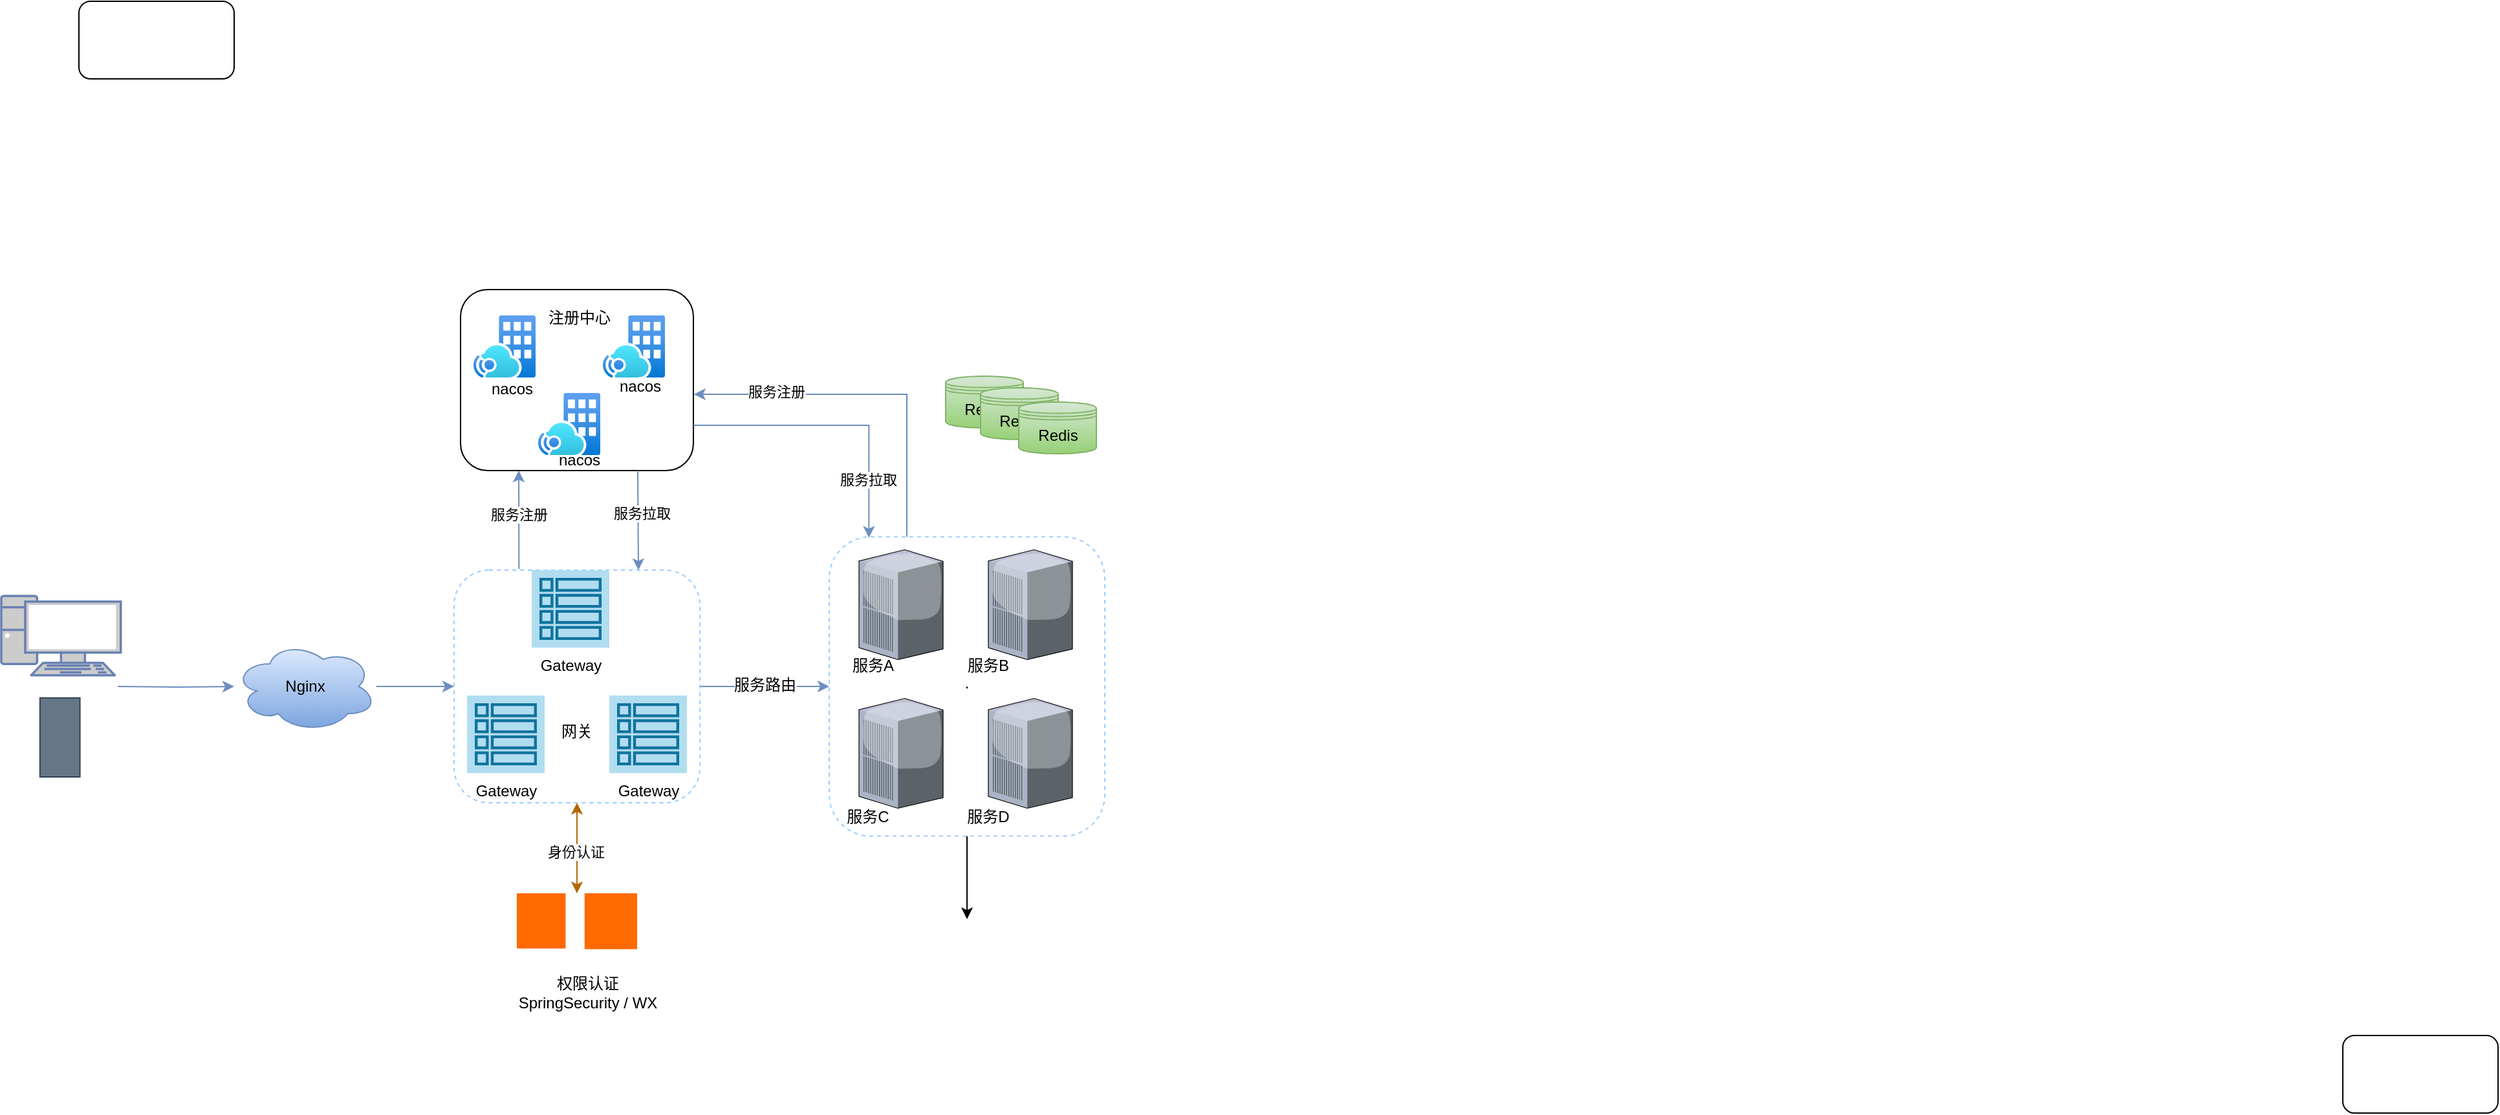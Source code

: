 <mxfile version="26.0.14">
  <diagram name="第 1 页" id="3Fu6Cyum_ohwxmZfArsV">
    <mxGraphModel dx="830" dy="1717" grid="1" gridSize="10" guides="1" tooltips="1" connect="1" arrows="1" fold="1" page="1" pageScale="1" pageWidth="827" pageHeight="1169" math="0" shadow="0">
      <root>
        <mxCell id="0" />
        <mxCell id="1" parent="0" />
        <mxCell id="ql2Fjk31QtfPR9bqJzKU-95" style="edgeStyle=orthogonalEdgeStyle;rounded=0;orthogonalLoop=1;jettySize=auto;html=1;fillColor=#dae8fc;gradientColor=#7ea6e0;strokeColor=#6c8ebf;" edge="1" parent="1" target="ql2Fjk31QtfPR9bqJzKU-9">
          <mxGeometry relative="1" as="geometry">
            <mxPoint x="230" y="160.0" as="sourcePoint" />
          </mxGeometry>
        </mxCell>
        <mxCell id="ql2Fjk31QtfPR9bqJzKU-96" style="edgeStyle=orthogonalEdgeStyle;rounded=0;orthogonalLoop=1;jettySize=auto;html=1;entryX=0;entryY=0.5;entryDx=0;entryDy=0;fillColor=#dae8fc;gradientColor=#7ea6e0;strokeColor=#6c8ebf;" edge="1" parent="1" source="ql2Fjk31QtfPR9bqJzKU-9" target="ql2Fjk31QtfPR9bqJzKU-11">
          <mxGeometry relative="1" as="geometry" />
        </mxCell>
        <mxCell id="ql2Fjk31QtfPR9bqJzKU-9" value="Nginx" style="ellipse;shape=cloud;whiteSpace=wrap;html=1;fillColor=#dae8fc;strokeColor=#6c8ebf;gradientColor=#7ea6e0;" vertex="1" parent="1">
          <mxGeometry x="320" y="125" width="110" height="70" as="geometry" />
        </mxCell>
        <mxCell id="ql2Fjk31QtfPR9bqJzKU-10" value="" style="rounded=1;whiteSpace=wrap;html=1;" vertex="1" parent="1">
          <mxGeometry x="200" y="-370" width="120" height="60" as="geometry" />
        </mxCell>
        <mxCell id="ql2Fjk31QtfPR9bqJzKU-20" style="rounded=0;orthogonalLoop=1;jettySize=auto;html=1;startArrow=classic;startFill=1;fillColor=#fad7ac;strokeColor=#b46504;" edge="1" parent="1" source="ql2Fjk31QtfPR9bqJzKU-11">
          <mxGeometry relative="1" as="geometry">
            <mxPoint x="585" y="320" as="targetPoint" />
          </mxGeometry>
        </mxCell>
        <mxCell id="ql2Fjk31QtfPR9bqJzKU-100" value="身份认证" style="edgeLabel;html=1;align=center;verticalAlign=middle;resizable=0;points=[];" vertex="1" connectable="0" parent="ql2Fjk31QtfPR9bqJzKU-20">
          <mxGeometry x="0.092" y="-1" relative="1" as="geometry">
            <mxPoint as="offset" />
          </mxGeometry>
        </mxCell>
        <mxCell id="ql2Fjk31QtfPR9bqJzKU-22" style="edgeStyle=orthogonalEdgeStyle;rounded=0;orthogonalLoop=1;jettySize=auto;html=1;entryX=0;entryY=0.5;entryDx=0;entryDy=0;fillColor=#dae8fc;gradientColor=#7ea6e0;strokeColor=#6c8ebf;" edge="1" parent="1" source="ql2Fjk31QtfPR9bqJzKU-11" target="ql2Fjk31QtfPR9bqJzKU-21">
          <mxGeometry relative="1" as="geometry" />
        </mxCell>
        <mxCell id="ql2Fjk31QtfPR9bqJzKU-104" value="&lt;span style=&quot;font-size: 12px; background-color: rgb(251, 251, 251);&quot;&gt;服务路由&lt;/span&gt;" style="edgeLabel;html=1;align=center;verticalAlign=middle;resizable=0;points=[];" vertex="1" connectable="0" parent="ql2Fjk31QtfPR9bqJzKU-22">
          <mxGeometry x="-0.244" y="1" relative="1" as="geometry">
            <mxPoint x="12" as="offset" />
          </mxGeometry>
        </mxCell>
        <mxCell id="ql2Fjk31QtfPR9bqJzKU-12" value="" style="group" vertex="1" connectable="0" parent="1">
          <mxGeometry x="140" y="90" width="92.37" height="140" as="geometry" />
        </mxCell>
        <mxCell id="ql2Fjk31QtfPR9bqJzKU-4" value="" style="fontColor=#0066CC;verticalAlign=top;verticalLabelPosition=bottom;labelPosition=center;align=center;html=1;outlineConnect=0;fillColor=#CCCCCC;strokeColor=#6881B3;gradientColor=none;gradientDirection=north;strokeWidth=2;shape=mxgraph.networks.pc;" vertex="1" parent="ql2Fjk31QtfPR9bqJzKU-12">
          <mxGeometry width="92.37" height="61.33" as="geometry" />
        </mxCell>
        <mxCell id="ql2Fjk31QtfPR9bqJzKU-5" value="" style="sketch=0;verticalLabelPosition=bottom;sketch=0;aspect=fixed;html=1;verticalAlign=top;strokeColor=#314354;fillColor=#647687;align=center;outlineConnect=0;pointerEvents=1;shape=mxgraph.citrix2.mobile;fontColor=#ffffff;" vertex="1" parent="ql2Fjk31QtfPR9bqJzKU-12">
          <mxGeometry x="29.9" y="78.853" width="30.893" height="61.147" as="geometry" />
        </mxCell>
        <mxCell id="ql2Fjk31QtfPR9bqJzKU-17" value="" style="rounded=1;whiteSpace=wrap;html=1;" vertex="1" parent="1">
          <mxGeometry x="1950" y="430" width="120" height="60" as="geometry" />
        </mxCell>
        <mxCell id="ql2Fjk31QtfPR9bqJzKU-18" value="" style="group" vertex="1" connectable="0" parent="1">
          <mxGeometry x="538.5" y="320" width="110" height="121" as="geometry" />
        </mxCell>
        <mxCell id="ql2Fjk31QtfPR9bqJzKU-15" value="" style="points=[];aspect=fixed;html=1;align=center;shadow=0;dashed=0;fillColor=#FF6A00;strokeColor=none;shape=mxgraph.alibaba_cloud.cloud_security_center;" vertex="1" parent="ql2Fjk31QtfPR9bqJzKU-18">
          <mxGeometry width="37.724" height="42.701" as="geometry" />
        </mxCell>
        <mxCell id="ql2Fjk31QtfPR9bqJzKU-16" value="" style="points=[];aspect=fixed;html=1;align=center;shadow=0;dashed=0;fillColor=#FF6A00;strokeColor=none;shape=mxgraph.alibaba_cloud.hsm_hardware_security_module;" vertex="1" parent="ql2Fjk31QtfPR9bqJzKU-18">
          <mxGeometry x="52.394" width="40.606" height="43.225" as="geometry" />
        </mxCell>
        <mxCell id="ql2Fjk31QtfPR9bqJzKU-78" value="权限认证&lt;div&gt;SpringSecurity / WX&lt;/div&gt;" style="text;html=1;align=center;verticalAlign=middle;whiteSpace=wrap;rounded=0;" vertex="1" parent="ql2Fjk31QtfPR9bqJzKU-18">
          <mxGeometry x="-5.57" y="60" width="121.14" height="34.5" as="geometry" />
        </mxCell>
        <mxCell id="ql2Fjk31QtfPR9bqJzKU-63" value="" style="group" vertex="1" connectable="0" parent="1">
          <mxGeometry x="490" y="70" width="190" height="180" as="geometry" />
        </mxCell>
        <mxCell id="ql2Fjk31QtfPR9bqJzKU-11" value="" style="rounded=1;whiteSpace=wrap;html=1;dashed=1;strokeColor=#99CCFF;" vertex="1" parent="ql2Fjk31QtfPR9bqJzKU-63">
          <mxGeometry width="190" height="180" as="geometry" />
        </mxCell>
        <mxCell id="ql2Fjk31QtfPR9bqJzKU-54" value="Gateway" style="sketch=0;outlineConnect=0;strokeColor=#10739e;fillColor=#b1ddf0;dashed=0;verticalLabelPosition=bottom;verticalAlign=top;align=center;html=1;fontSize=12;fontStyle=0;aspect=fixed;shape=mxgraph.aws4.resourceIcon;resIcon=mxgraph.aws4.table;" vertex="1" parent="ql2Fjk31QtfPR9bqJzKU-63">
          <mxGeometry x="60" width="60" height="60" as="geometry" />
        </mxCell>
        <mxCell id="ql2Fjk31QtfPR9bqJzKU-56" value="Gateway" style="sketch=0;outlineConnect=0;strokeColor=#10739e;fillColor=#b1ddf0;dashed=0;verticalLabelPosition=bottom;verticalAlign=top;align=center;html=1;fontSize=12;fontStyle=0;aspect=fixed;shape=mxgraph.aws4.resourceIcon;resIcon=mxgraph.aws4.table;" vertex="1" parent="ql2Fjk31QtfPR9bqJzKU-63">
          <mxGeometry x="120" y="97" width="60" height="60" as="geometry" />
        </mxCell>
        <mxCell id="ql2Fjk31QtfPR9bqJzKU-57" value="Gateway" style="sketch=0;outlineConnect=0;strokeColor=#10739e;fillColor=#b1ddf0;dashed=0;verticalLabelPosition=bottom;verticalAlign=top;align=center;html=1;fontSize=12;fontStyle=0;aspect=fixed;shape=mxgraph.aws4.resourceIcon;resIcon=mxgraph.aws4.table;" vertex="1" parent="ql2Fjk31QtfPR9bqJzKU-63">
          <mxGeometry x="10" y="97" width="60" height="60" as="geometry" />
        </mxCell>
        <mxCell id="ql2Fjk31QtfPR9bqJzKU-89" value="网关" style="text;html=1;align=center;verticalAlign=middle;whiteSpace=wrap;rounded=0;" vertex="1" parent="ql2Fjk31QtfPR9bqJzKU-63">
          <mxGeometry x="65" y="110" width="60" height="30" as="geometry" />
        </mxCell>
        <mxCell id="ql2Fjk31QtfPR9bqJzKU-67" value="" style="group" vertex="1" connectable="0" parent="1">
          <mxGeometry x="495" y="-147" width="180" height="147" as="geometry" />
        </mxCell>
        <mxCell id="ql2Fjk31QtfPR9bqJzKU-13" value="" style="rounded=1;whiteSpace=wrap;html=1;" vertex="1" parent="ql2Fjk31QtfPR9bqJzKU-67">
          <mxGeometry width="180" height="140" as="geometry" />
        </mxCell>
        <mxCell id="ql2Fjk31QtfPR9bqJzKU-58" value="" style="image;aspect=fixed;html=1;points=[];align=center;fontSize=12;image=img/lib/azure2/hybrid_multicloud/Azure_Operator_Nexus.svg;" vertex="1" parent="ql2Fjk31QtfPR9bqJzKU-67">
          <mxGeometry x="10" y="20" width="48" height="48" as="geometry" />
        </mxCell>
        <mxCell id="ql2Fjk31QtfPR9bqJzKU-61" value="" style="image;aspect=fixed;html=1;points=[];align=center;fontSize=12;image=img/lib/azure2/hybrid_multicloud/Azure_Operator_Nexus.svg;" vertex="1" parent="ql2Fjk31QtfPR9bqJzKU-67">
          <mxGeometry x="60" y="80" width="48" height="48" as="geometry" />
        </mxCell>
        <mxCell id="ql2Fjk31QtfPR9bqJzKU-62" value="" style="image;aspect=fixed;html=1;points=[];align=center;fontSize=12;image=img/lib/azure2/hybrid_multicloud/Azure_Operator_Nexus.svg;" vertex="1" parent="ql2Fjk31QtfPR9bqJzKU-67">
          <mxGeometry x="110" y="20" width="48" height="48" as="geometry" />
        </mxCell>
        <mxCell id="ql2Fjk31QtfPR9bqJzKU-64" value="nacos" style="text;html=1;align=center;verticalAlign=middle;whiteSpace=wrap;rounded=0;" vertex="1" parent="ql2Fjk31QtfPR9bqJzKU-67">
          <mxGeometry x="10" y="60" width="60" height="34" as="geometry" />
        </mxCell>
        <mxCell id="ql2Fjk31QtfPR9bqJzKU-65" value="nacos" style="text;html=1;align=center;verticalAlign=middle;whiteSpace=wrap;rounded=0;" vertex="1" parent="ql2Fjk31QtfPR9bqJzKU-67">
          <mxGeometry x="109" y="60" width="60" height="30" as="geometry" />
        </mxCell>
        <mxCell id="ql2Fjk31QtfPR9bqJzKU-66" value="nacos" style="text;html=1;align=center;verticalAlign=middle;whiteSpace=wrap;rounded=0;" vertex="1" parent="ql2Fjk31QtfPR9bqJzKU-67">
          <mxGeometry x="62" y="117" width="60" height="30" as="geometry" />
        </mxCell>
        <mxCell id="ql2Fjk31QtfPR9bqJzKU-79" value="注册中心" style="text;html=1;align=center;verticalAlign=middle;whiteSpace=wrap;rounded=0;" vertex="1" parent="ql2Fjk31QtfPR9bqJzKU-67">
          <mxGeometry x="62" y="7" width="60" height="30" as="geometry" />
        </mxCell>
        <mxCell id="ql2Fjk31QtfPR9bqJzKU-94" value="" style="group" vertex="1" connectable="0" parent="1">
          <mxGeometry x="780" y="44.25" width="213" height="231.5" as="geometry" />
        </mxCell>
        <mxCell id="ql2Fjk31QtfPR9bqJzKU-118" style="edgeStyle=orthogonalEdgeStyle;rounded=0;orthogonalLoop=1;jettySize=auto;html=1;" edge="1" parent="ql2Fjk31QtfPR9bqJzKU-94" source="ql2Fjk31QtfPR9bqJzKU-21">
          <mxGeometry relative="1" as="geometry">
            <mxPoint x="106.5" y="295.75" as="targetPoint" />
          </mxGeometry>
        </mxCell>
        <mxCell id="ql2Fjk31QtfPR9bqJzKU-21" value="·" style="rounded=1;whiteSpace=wrap;html=1;dashed=1;strokeColor=#99CCFF;" vertex="1" parent="ql2Fjk31QtfPR9bqJzKU-94">
          <mxGeometry width="213" height="231.5" as="geometry" />
        </mxCell>
        <mxCell id="ql2Fjk31QtfPR9bqJzKU-73" value="" style="verticalLabelPosition=bottom;sketch=0;aspect=fixed;html=1;verticalAlign=top;strokeColor=none;align=center;outlineConnect=0;shape=mxgraph.citrix.pbx_server;" vertex="1" parent="ql2Fjk31QtfPR9bqJzKU-94">
          <mxGeometry x="123" y="10" width="65" height="85" as="geometry" />
        </mxCell>
        <mxCell id="ql2Fjk31QtfPR9bqJzKU-76" value="" style="verticalLabelPosition=bottom;sketch=0;aspect=fixed;html=1;verticalAlign=top;strokeColor=none;align=center;outlineConnect=0;shape=mxgraph.citrix.pbx_server;" vertex="1" parent="ql2Fjk31QtfPR9bqJzKU-94">
          <mxGeometry x="23" y="125" width="65" height="85" as="geometry" />
        </mxCell>
        <mxCell id="ql2Fjk31QtfPR9bqJzKU-75" value="" style="verticalLabelPosition=bottom;sketch=0;aspect=fixed;html=1;verticalAlign=top;strokeColor=none;align=center;outlineConnect=0;shape=mxgraph.citrix.pbx_server;" vertex="1" parent="ql2Fjk31QtfPR9bqJzKU-94">
          <mxGeometry x="23" y="10" width="65" height="85" as="geometry" />
        </mxCell>
        <mxCell id="ql2Fjk31QtfPR9bqJzKU-77" value="" style="verticalLabelPosition=bottom;sketch=0;aspect=fixed;html=1;verticalAlign=top;strokeColor=none;align=center;outlineConnect=0;shape=mxgraph.citrix.pbx_server;" vertex="1" parent="ql2Fjk31QtfPR9bqJzKU-94">
          <mxGeometry x="123" y="125" width="65" height="85" as="geometry" />
        </mxCell>
        <mxCell id="ql2Fjk31QtfPR9bqJzKU-90" value="服务A" style="text;html=1;align=center;verticalAlign=middle;whiteSpace=wrap;rounded=0;" vertex="1" parent="ql2Fjk31QtfPR9bqJzKU-94">
          <mxGeometry x="4" y="85" width="60" height="30" as="geometry" />
        </mxCell>
        <mxCell id="ql2Fjk31QtfPR9bqJzKU-91" value="服务B" style="text;html=1;align=center;verticalAlign=middle;whiteSpace=wrap;rounded=0;" vertex="1" parent="ql2Fjk31QtfPR9bqJzKU-94">
          <mxGeometry x="93" y="85" width="60" height="30" as="geometry" />
        </mxCell>
        <mxCell id="ql2Fjk31QtfPR9bqJzKU-92" value="服务C" style="text;html=1;align=center;verticalAlign=middle;whiteSpace=wrap;rounded=0;" vertex="1" parent="ql2Fjk31QtfPR9bqJzKU-94">
          <mxGeometry y="201.5" width="60" height="30" as="geometry" />
        </mxCell>
        <mxCell id="ql2Fjk31QtfPR9bqJzKU-93" value="服务D" style="text;html=1;align=center;verticalAlign=middle;whiteSpace=wrap;rounded=0;" vertex="1" parent="ql2Fjk31QtfPR9bqJzKU-94">
          <mxGeometry x="93" y="201.5" width="60" height="30" as="geometry" />
        </mxCell>
        <mxCell id="ql2Fjk31QtfPR9bqJzKU-97" style="rounded=0;orthogonalLoop=1;jettySize=auto;html=1;entryX=0.25;entryY=1;entryDx=0;entryDy=0;exitX=0.264;exitY=-0.005;exitDx=0;exitDy=0;exitPerimeter=0;fillColor=#dae8fc;gradientColor=#7ea6e0;strokeColor=#6c8ebf;" edge="1" parent="1" source="ql2Fjk31QtfPR9bqJzKU-11" target="ql2Fjk31QtfPR9bqJzKU-13">
          <mxGeometry relative="1" as="geometry" />
        </mxCell>
        <mxCell id="ql2Fjk31QtfPR9bqJzKU-102" value="服务注册" style="edgeLabel;html=1;align=center;verticalAlign=middle;resizable=0;points=[];" vertex="1" connectable="0" parent="ql2Fjk31QtfPR9bqJzKU-97">
          <mxGeometry x="0.111" relative="1" as="geometry">
            <mxPoint as="offset" />
          </mxGeometry>
        </mxCell>
        <mxCell id="ql2Fjk31QtfPR9bqJzKU-99" style="rounded=0;orthogonalLoop=1;jettySize=auto;html=1;entryX=0.75;entryY=0;entryDx=0;entryDy=0;exitX=0.75;exitY=0;exitDx=0;exitDy=0;fillColor=#dae8fc;gradientColor=#7ea6e0;strokeColor=#6c8ebf;" edge="1" parent="1" target="ql2Fjk31QtfPR9bqJzKU-11">
          <mxGeometry relative="1" as="geometry">
            <mxPoint x="632" y="-7" as="sourcePoint" />
            <mxPoint x="630" y="70" as="targetPoint" />
          </mxGeometry>
        </mxCell>
        <mxCell id="ql2Fjk31QtfPR9bqJzKU-101" value="服务拉取" style="edgeLabel;html=1;align=center;verticalAlign=middle;resizable=0;points=[];" vertex="1" connectable="0" parent="ql2Fjk31QtfPR9bqJzKU-99">
          <mxGeometry x="-0.162" y="3" relative="1" as="geometry">
            <mxPoint as="offset" />
          </mxGeometry>
        </mxCell>
        <mxCell id="ql2Fjk31QtfPR9bqJzKU-117" value="" style="group" vertex="1" connectable="0" parent="1">
          <mxGeometry x="870" y="-80" width="116.5" height="60" as="geometry" />
        </mxCell>
        <mxCell id="ql2Fjk31QtfPR9bqJzKU-110" value="Redis" style="shape=datastore;whiteSpace=wrap;html=1;fillColor=#d5e8d4;gradientColor=#97d077;strokeColor=#82b366;" vertex="1" parent="ql2Fjk31QtfPR9bqJzKU-117">
          <mxGeometry width="60" height="40" as="geometry" />
        </mxCell>
        <mxCell id="ql2Fjk31QtfPR9bqJzKU-115" value="Redis" style="shape=datastore;whiteSpace=wrap;html=1;fillColor=#d5e8d4;gradientColor=#97d077;strokeColor=#82b366;" vertex="1" parent="ql2Fjk31QtfPR9bqJzKU-117">
          <mxGeometry x="27" y="9" width="60" height="40" as="geometry" />
        </mxCell>
        <mxCell id="ql2Fjk31QtfPR9bqJzKU-116" value="Redis" style="shape=datastore;whiteSpace=wrap;html=1;fillColor=#d5e8d4;gradientColor=#97d077;strokeColor=#82b366;" vertex="1" parent="ql2Fjk31QtfPR9bqJzKU-117">
          <mxGeometry x="56.5" y="20" width="60" height="40" as="geometry" />
        </mxCell>
        <mxCell id="ql2Fjk31QtfPR9bqJzKU-120" style="edgeStyle=orthogonalEdgeStyle;rounded=0;orthogonalLoop=1;jettySize=auto;html=1;exitX=1;exitY=0.75;exitDx=0;exitDy=0;entryX=0.144;entryY=0.003;entryDx=0;entryDy=0;entryPerimeter=0;fillColor=#dae8fc;gradientColor=#7ea6e0;strokeColor=#6c8ebf;" edge="1" parent="1" source="ql2Fjk31QtfPR9bqJzKU-13" target="ql2Fjk31QtfPR9bqJzKU-21">
          <mxGeometry relative="1" as="geometry" />
        </mxCell>
        <mxCell id="ql2Fjk31QtfPR9bqJzKU-122" value="服务拉取" style="edgeLabel;html=1;align=center;verticalAlign=middle;resizable=0;points=[];" vertex="1" connectable="0" parent="ql2Fjk31QtfPR9bqJzKU-120">
          <mxGeometry x="-0.585" y="-2" relative="1" as="geometry">
            <mxPoint x="89" y="40" as="offset" />
          </mxGeometry>
        </mxCell>
        <mxCell id="ql2Fjk31QtfPR9bqJzKU-121" style="edgeStyle=orthogonalEdgeStyle;rounded=0;orthogonalLoop=1;jettySize=auto;html=1;entryX=1.002;entryY=0.577;entryDx=0;entryDy=0;entryPerimeter=0;fillColor=#dae8fc;gradientColor=#7ea6e0;strokeColor=#6c8ebf;" edge="1" parent="1" source="ql2Fjk31QtfPR9bqJzKU-21" target="ql2Fjk31QtfPR9bqJzKU-13">
          <mxGeometry relative="1" as="geometry">
            <Array as="points">
              <mxPoint x="840" y="-66" />
              <mxPoint x="675" y="-66" />
            </Array>
          </mxGeometry>
        </mxCell>
        <mxCell id="ql2Fjk31QtfPR9bqJzKU-123" value="服务注册" style="edgeLabel;html=1;align=center;verticalAlign=middle;resizable=0;points=[];" vertex="1" connectable="0" parent="ql2Fjk31QtfPR9bqJzKU-121">
          <mxGeometry x="0.543" y="-2" relative="1" as="geometry">
            <mxPoint as="offset" />
          </mxGeometry>
        </mxCell>
      </root>
    </mxGraphModel>
  </diagram>
</mxfile>
